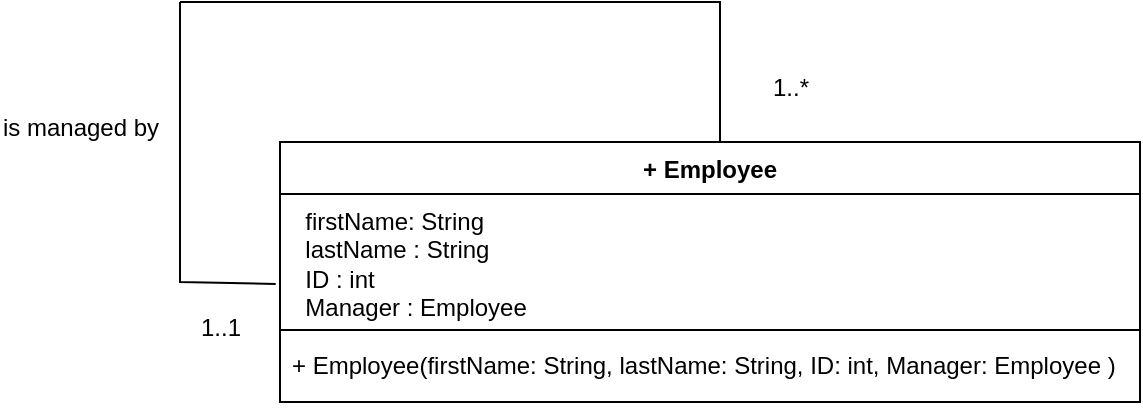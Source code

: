 <mxfile version="25.0.2">
  <diagram name="Page-1" id="l-OC2nUe5Pkfu27kQK_7">
    <mxGraphModel dx="780" dy="504" grid="1" gridSize="10" guides="1" tooltips="1" connect="1" arrows="1" fold="1" page="1" pageScale="1" pageWidth="850" pageHeight="1100" math="0" shadow="0">
      <root>
        <mxCell id="0" />
        <mxCell id="1" parent="0" />
        <mxCell id="dc70OoATlxipfptxEvgW-1" value="+ Employee&lt;div&gt;&lt;br&gt;&lt;/div&gt;" style="swimlane;fontStyle=1;align=center;verticalAlign=top;childLayout=stackLayout;horizontal=1;startSize=26;horizontalStack=0;resizeParent=1;resizeParentMax=0;resizeLast=0;collapsible=1;marginBottom=0;whiteSpace=wrap;html=1;" parent="1" vertex="1">
          <mxGeometry x="210" y="150" width="430" height="130" as="geometry" />
        </mxCell>
        <mxCell id="dc70OoATlxipfptxEvgW-2" value="&amp;nbsp; firstName: String&lt;div&gt;&amp;nbsp; lastName : String&lt;/div&gt;&lt;div&gt;&amp;nbsp; ID : int&lt;br&gt;&lt;/div&gt;&lt;div&gt;&amp;nbsp; Manager : Employee&lt;/div&gt;&lt;div&gt;&lt;br&gt;&lt;/div&gt;" style="text;strokeColor=none;fillColor=none;align=left;verticalAlign=top;spacingLeft=4;spacingRight=4;overflow=hidden;rotatable=0;points=[[0,0.5],[1,0.5]];portConstraint=eastwest;whiteSpace=wrap;html=1;" parent="dc70OoATlxipfptxEvgW-1" vertex="1">
          <mxGeometry y="26" width="430" height="64" as="geometry" />
        </mxCell>
        <mxCell id="dc70OoATlxipfptxEvgW-3" value="" style="line;strokeWidth=1;fillColor=none;align=left;verticalAlign=middle;spacingTop=-1;spacingLeft=3;spacingRight=3;rotatable=0;labelPosition=right;points=[];portConstraint=eastwest;strokeColor=inherit;" parent="dc70OoATlxipfptxEvgW-1" vertex="1">
          <mxGeometry y="90" width="430" height="8" as="geometry" />
        </mxCell>
        <mxCell id="dc70OoATlxipfptxEvgW-4" value="&lt;div&gt;+ Employee(firstName: String, lastName: String, ID: int, Manager: Employee )&lt;/div&gt;&lt;div&gt;&lt;br&gt;&lt;/div&gt;" style="text;strokeColor=none;fillColor=none;align=left;verticalAlign=top;spacingLeft=4;spacingRight=4;overflow=hidden;rotatable=0;points=[[0,0.5],[1,0.5]];portConstraint=eastwest;whiteSpace=wrap;html=1;" parent="dc70OoATlxipfptxEvgW-1" vertex="1">
          <mxGeometry y="98" width="430" height="32" as="geometry" />
        </mxCell>
        <mxCell id="dc70OoATlxipfptxEvgW-5" value="" style="endArrow=none;html=1;rounded=0;exitX=-0.005;exitY=0.703;exitDx=0;exitDy=0;exitPerimeter=0;" parent="1" source="dc70OoATlxipfptxEvgW-2" edge="1">
          <mxGeometry width="50" height="50" relative="1" as="geometry">
            <mxPoint x="180" y="300" as="sourcePoint" />
            <mxPoint x="160" y="80" as="targetPoint" />
            <Array as="points">
              <mxPoint x="160" y="220" />
            </Array>
          </mxGeometry>
        </mxCell>
        <mxCell id="dc70OoATlxipfptxEvgW-6" value="" style="endArrow=none;html=1;rounded=0;" parent="1" edge="1">
          <mxGeometry width="50" height="50" relative="1" as="geometry">
            <mxPoint x="160" y="80" as="sourcePoint" />
            <mxPoint x="430" y="150" as="targetPoint" />
            <Array as="points">
              <mxPoint x="250" y="80" />
              <mxPoint x="340" y="80" />
              <mxPoint x="430" y="80" />
            </Array>
          </mxGeometry>
        </mxCell>
        <mxCell id="dc70OoATlxipfptxEvgW-7" value="is managed by" style="text;align=center;fontStyle=0;verticalAlign=middle;spacingLeft=3;spacingRight=3;strokeColor=none;rotatable=0;points=[[0,0.5],[1,0.5]];portConstraint=eastwest;html=1;" parent="1" vertex="1">
          <mxGeometry x="70" y="130" width="80" height="26" as="geometry" />
        </mxCell>
        <mxCell id="dc70OoATlxipfptxEvgW-8" value="1..1" style="text;align=center;fontStyle=0;verticalAlign=middle;spacingLeft=3;spacingRight=3;strokeColor=none;rotatable=0;points=[[0,0.5],[1,0.5]];portConstraint=eastwest;html=1;" parent="1" vertex="1">
          <mxGeometry x="140" y="230" width="80" height="26" as="geometry" />
        </mxCell>
        <mxCell id="dc70OoATlxipfptxEvgW-9" value="1..*" style="text;align=center;fontStyle=0;verticalAlign=middle;spacingLeft=3;spacingRight=3;strokeColor=none;rotatable=0;points=[[0,0.5],[1,0.5]];portConstraint=eastwest;html=1;" parent="1" vertex="1">
          <mxGeometry x="425" y="110" width="80" height="26" as="geometry" />
        </mxCell>
      </root>
    </mxGraphModel>
  </diagram>
</mxfile>
